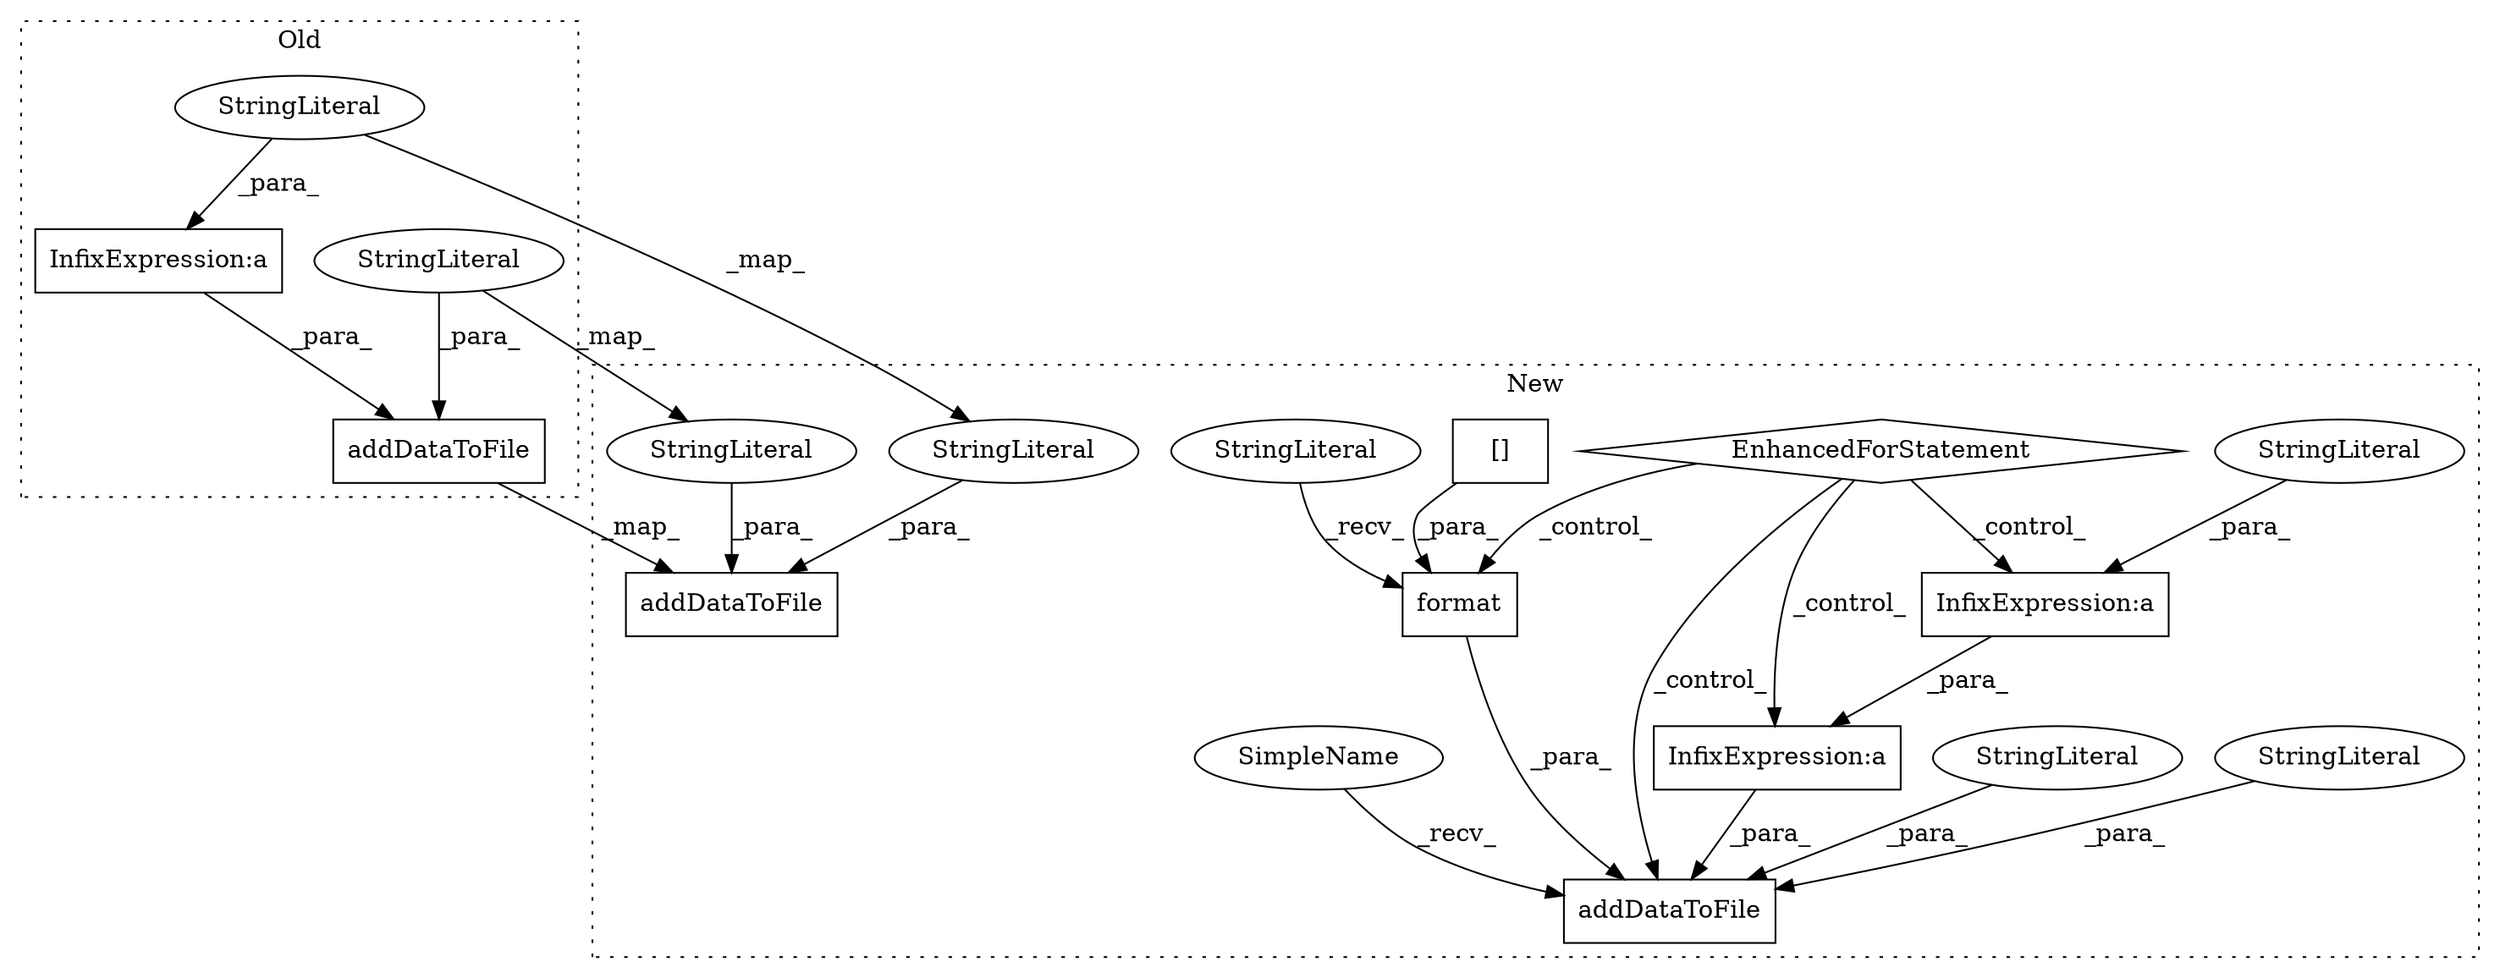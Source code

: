 digraph G {
subgraph cluster0 {
1 [label="addDataToFile" a="32" s="6339,6418" l="14,1" shape="box"];
4 [label="StringLiteral" a="45" s="6412" l="6" shape="ellipse"];
11 [label="InfixExpression:a" a="27" s="6397" l="3" shape="box"];
15 [label="StringLiteral" a="45" s="6383" l="14" shape="ellipse"];
label = "Old";
style="dotted";
}
subgraph cluster1 {
2 [label="addDataToFile" a="32" s="6339,6407" l="14,1" shape="box"];
3 [label="StringLiteral" a="45" s="6401" l="6" shape="ellipse"];
5 [label="addDataToFile" a="32" s="7450,7673" l="14,1" shape="box"];
6 [label="InfixExpression:a" a="27" s="7478" l="3" shape="box"];
7 [label="InfixExpression:a" a="27" s="7485" l="3" shape="box"];
8 [label="StringLiteral" a="45" s="7667" l="6" shape="ellipse"];
9 [label="StringLiteral" a="45" s="7481" l="3" shape="ellipse"];
10 [label="StringLiteral" a="45" s="7662" l="4" shape="ellipse"];
12 [label="EnhancedForStatement" a="70" s="7342,7429" l="65,2" shape="diamond"];
13 [label="format" a="32" s="7555,7660" l="7,1" shape="box"];
14 [label="[]" a="2" s="7629,7659" l="18,1" shape="box"];
16 [label="StringLiteral" a="45" s="6383" l="12" shape="ellipse"];
17 [label="StringLiteral" a="45" s="7494" l="60" shape="ellipse"];
18 [label="SimpleName" a="42" s="7445" l="4" shape="ellipse"];
label = "New";
style="dotted";
}
1 -> 2 [label="_map_"];
3 -> 2 [label="_para_"];
4 -> 1 [label="_para_"];
4 -> 3 [label="_map_"];
6 -> 7 [label="_para_"];
7 -> 5 [label="_para_"];
8 -> 5 [label="_para_"];
9 -> 6 [label="_para_"];
10 -> 5 [label="_para_"];
11 -> 1 [label="_para_"];
12 -> 6 [label="_control_"];
12 -> 5 [label="_control_"];
12 -> 7 [label="_control_"];
12 -> 13 [label="_control_"];
13 -> 5 [label="_para_"];
14 -> 13 [label="_para_"];
15 -> 11 [label="_para_"];
15 -> 16 [label="_map_"];
16 -> 2 [label="_para_"];
17 -> 13 [label="_recv_"];
18 -> 5 [label="_recv_"];
}